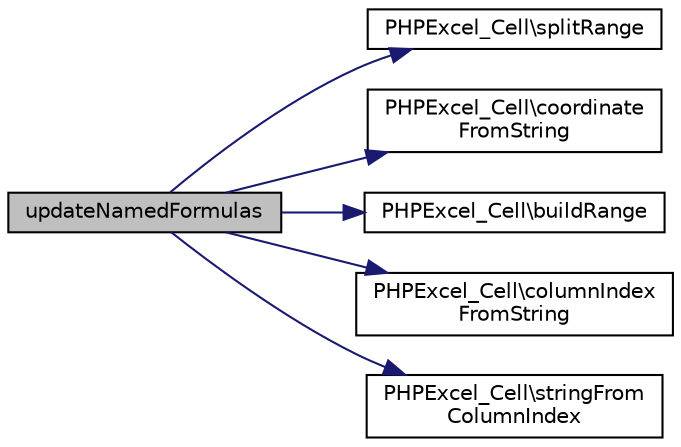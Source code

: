 digraph "updateNamedFormulas"
{
  edge [fontname="Helvetica",fontsize="10",labelfontname="Helvetica",labelfontsize="10"];
  node [fontname="Helvetica",fontsize="10",shape=record];
  rankdir="LR";
  Node99 [label="updateNamedFormulas",height=0.2,width=0.4,color="black", fillcolor="grey75", style="filled", fontcolor="black"];
  Node99 -> Node100 [color="midnightblue",fontsize="10",style="solid",fontname="Helvetica"];
  Node100 [label="PHPExcel_Cell\\splitRange",height=0.2,width=0.4,color="black", fillcolor="white", style="filled",URL="$class_p_h_p_excel___cell.html#adc7bc94b7768fe290a3653ab6c6a3d8e"];
  Node99 -> Node101 [color="midnightblue",fontsize="10",style="solid",fontname="Helvetica"];
  Node101 [label="PHPExcel_Cell\\coordinate\lFromString",height=0.2,width=0.4,color="black", fillcolor="white", style="filled",URL="$class_p_h_p_excel___cell.html#a81e3469df94f7b5a1f5d9064575280a3"];
  Node99 -> Node102 [color="midnightblue",fontsize="10",style="solid",fontname="Helvetica"];
  Node102 [label="PHPExcel_Cell\\buildRange",height=0.2,width=0.4,color="black", fillcolor="white", style="filled",URL="$class_p_h_p_excel___cell.html#ad111f50409c9016288031168bb9c820c"];
  Node99 -> Node103 [color="midnightblue",fontsize="10",style="solid",fontname="Helvetica"];
  Node103 [label="PHPExcel_Cell\\columnIndex\lFromString",height=0.2,width=0.4,color="black", fillcolor="white", style="filled",URL="$class_p_h_p_excel___cell.html#a492724422ceefe1d16ed2a8997a0a489"];
  Node99 -> Node104 [color="midnightblue",fontsize="10",style="solid",fontname="Helvetica"];
  Node104 [label="PHPExcel_Cell\\stringFrom\lColumnIndex",height=0.2,width=0.4,color="black", fillcolor="white", style="filled",URL="$class_p_h_p_excel___cell.html#ab5501b4cf2f8cd0af389ad4096fb9387"];
}
